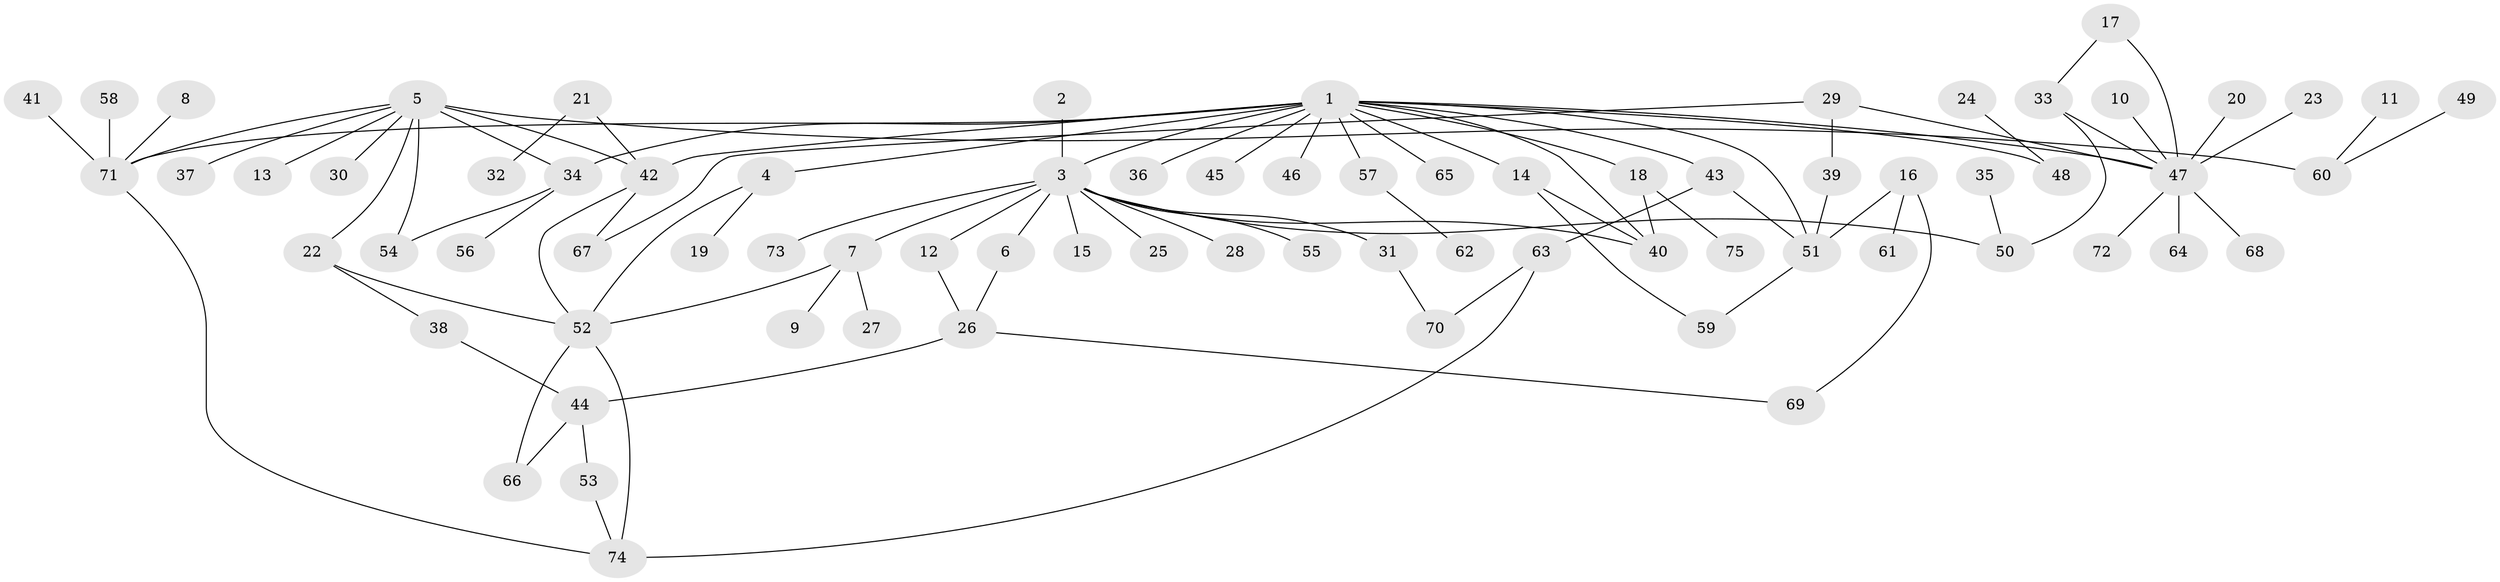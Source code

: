// original degree distribution, {20: 0.008333333333333333, 14: 0.008333333333333333, 7: 0.016666666666666666, 2: 0.23333333333333334, 6: 0.016666666666666666, 1: 0.49166666666666664, 5: 0.041666666666666664, 11: 0.008333333333333333, 3: 0.08333333333333333, 13: 0.008333333333333333, 4: 0.08333333333333333}
// Generated by graph-tools (version 1.1) at 2025/36/03/04/25 23:36:51]
// undirected, 75 vertices, 97 edges
graph export_dot {
  node [color=gray90,style=filled];
  1;
  2;
  3;
  4;
  5;
  6;
  7;
  8;
  9;
  10;
  11;
  12;
  13;
  14;
  15;
  16;
  17;
  18;
  19;
  20;
  21;
  22;
  23;
  24;
  25;
  26;
  27;
  28;
  29;
  30;
  31;
  32;
  33;
  34;
  35;
  36;
  37;
  38;
  39;
  40;
  41;
  42;
  43;
  44;
  45;
  46;
  47;
  48;
  49;
  50;
  51;
  52;
  53;
  54;
  55;
  56;
  57;
  58;
  59;
  60;
  61;
  62;
  63;
  64;
  65;
  66;
  67;
  68;
  69;
  70;
  71;
  72;
  73;
  74;
  75;
  1 -- 3 [weight=1.0];
  1 -- 4 [weight=1.0];
  1 -- 14 [weight=1.0];
  1 -- 18 [weight=1.0];
  1 -- 34 [weight=2.0];
  1 -- 36 [weight=1.0];
  1 -- 40 [weight=1.0];
  1 -- 42 [weight=1.0];
  1 -- 43 [weight=1.0];
  1 -- 45 [weight=1.0];
  1 -- 46 [weight=1.0];
  1 -- 47 [weight=1.0];
  1 -- 48 [weight=1.0];
  1 -- 51 [weight=1.0];
  1 -- 57 [weight=1.0];
  1 -- 65 [weight=1.0];
  1 -- 71 [weight=1.0];
  2 -- 3 [weight=1.0];
  3 -- 6 [weight=1.0];
  3 -- 7 [weight=1.0];
  3 -- 12 [weight=1.0];
  3 -- 15 [weight=1.0];
  3 -- 25 [weight=1.0];
  3 -- 28 [weight=1.0];
  3 -- 31 [weight=1.0];
  3 -- 40 [weight=1.0];
  3 -- 50 [weight=1.0];
  3 -- 55 [weight=1.0];
  3 -- 73 [weight=1.0];
  4 -- 19 [weight=1.0];
  4 -- 52 [weight=1.0];
  5 -- 13 [weight=1.0];
  5 -- 22 [weight=1.0];
  5 -- 30 [weight=1.0];
  5 -- 34 [weight=1.0];
  5 -- 37 [weight=1.0];
  5 -- 42 [weight=1.0];
  5 -- 54 [weight=1.0];
  5 -- 60 [weight=2.0];
  5 -- 71 [weight=1.0];
  6 -- 26 [weight=1.0];
  7 -- 9 [weight=1.0];
  7 -- 27 [weight=1.0];
  7 -- 52 [weight=1.0];
  8 -- 71 [weight=1.0];
  10 -- 47 [weight=1.0];
  11 -- 60 [weight=1.0];
  12 -- 26 [weight=1.0];
  14 -- 40 [weight=1.0];
  14 -- 59 [weight=1.0];
  16 -- 51 [weight=1.0];
  16 -- 61 [weight=1.0];
  16 -- 69 [weight=1.0];
  17 -- 33 [weight=1.0];
  17 -- 47 [weight=1.0];
  18 -- 40 [weight=1.0];
  18 -- 75 [weight=1.0];
  20 -- 47 [weight=1.0];
  21 -- 32 [weight=1.0];
  21 -- 42 [weight=1.0];
  22 -- 38 [weight=1.0];
  22 -- 52 [weight=1.0];
  23 -- 47 [weight=1.0];
  24 -- 48 [weight=1.0];
  26 -- 44 [weight=1.0];
  26 -- 69 [weight=1.0];
  29 -- 39 [weight=1.0];
  29 -- 47 [weight=1.0];
  29 -- 67 [weight=1.0];
  31 -- 70 [weight=1.0];
  33 -- 47 [weight=1.0];
  33 -- 50 [weight=1.0];
  34 -- 54 [weight=1.0];
  34 -- 56 [weight=1.0];
  35 -- 50 [weight=1.0];
  38 -- 44 [weight=1.0];
  39 -- 51 [weight=1.0];
  41 -- 71 [weight=1.0];
  42 -- 52 [weight=1.0];
  42 -- 67 [weight=1.0];
  43 -- 51 [weight=1.0];
  43 -- 63 [weight=1.0];
  44 -- 53 [weight=1.0];
  44 -- 66 [weight=1.0];
  47 -- 64 [weight=1.0];
  47 -- 68 [weight=1.0];
  47 -- 72 [weight=1.0];
  49 -- 60 [weight=1.0];
  51 -- 59 [weight=1.0];
  52 -- 66 [weight=1.0];
  52 -- 74 [weight=1.0];
  53 -- 74 [weight=1.0];
  57 -- 62 [weight=1.0];
  58 -- 71 [weight=1.0];
  63 -- 70 [weight=1.0];
  63 -- 74 [weight=1.0];
  71 -- 74 [weight=1.0];
}
